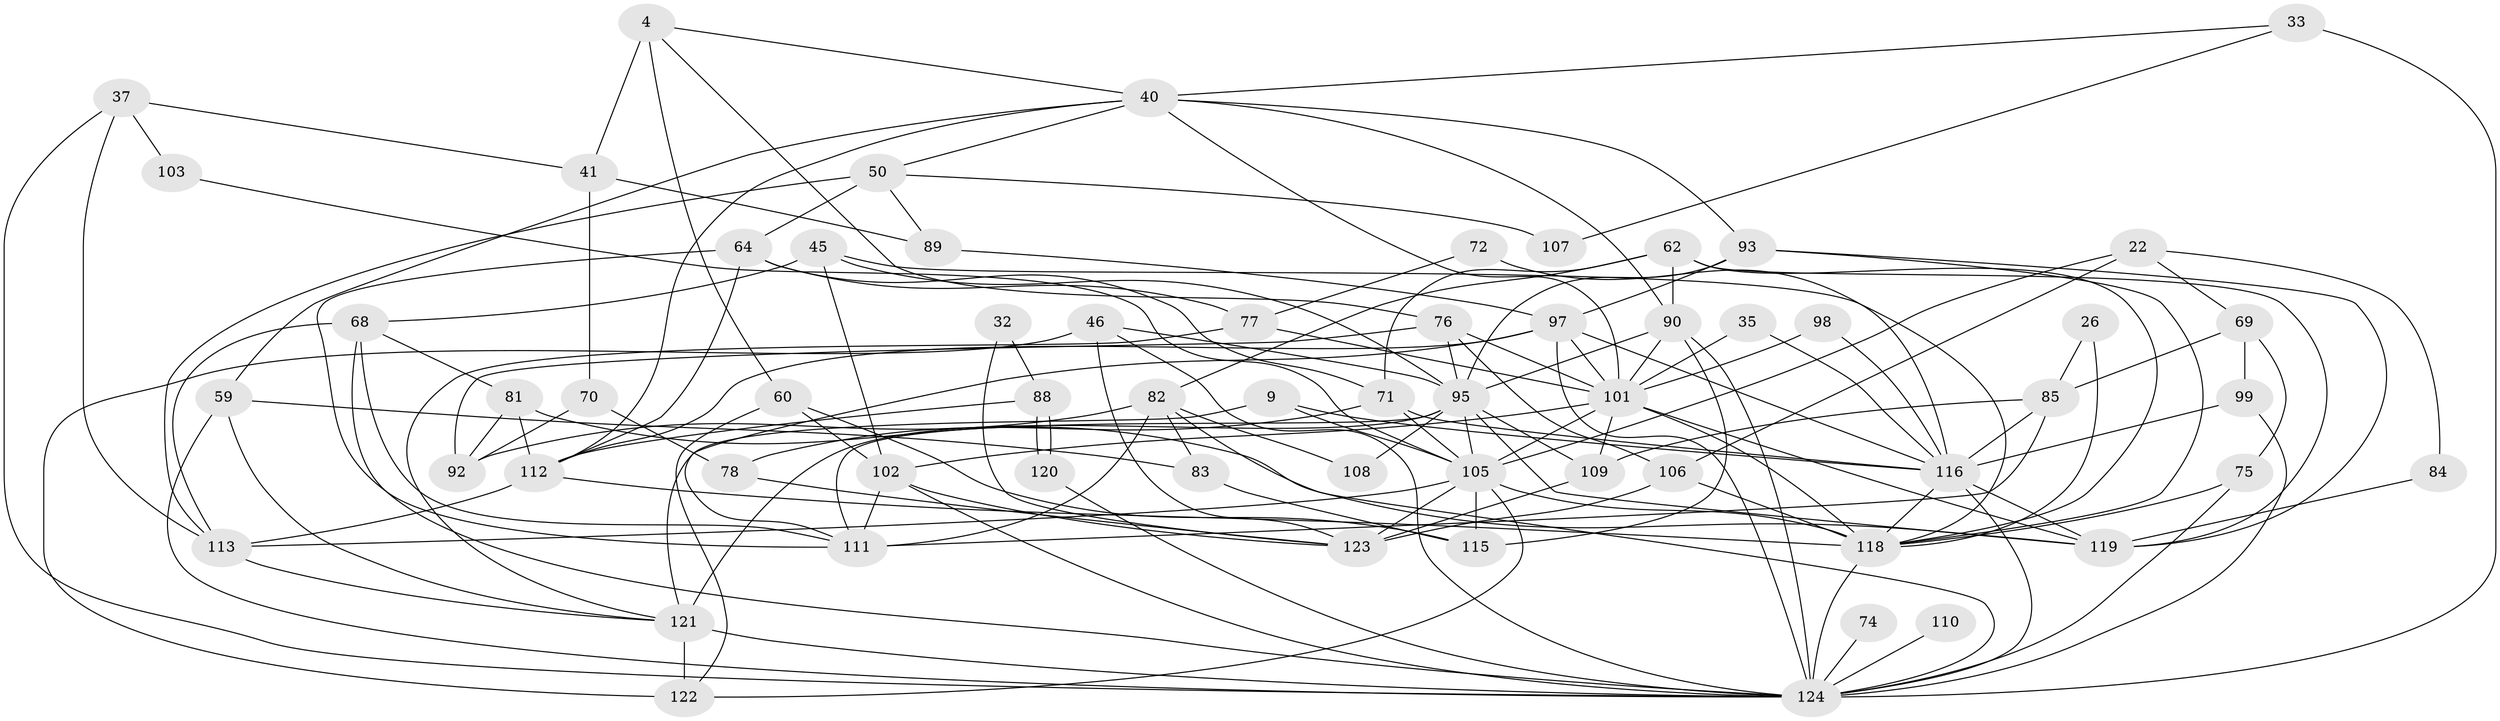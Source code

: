 // original degree distribution, {3: 0.20967741935483872, 6: 0.08870967741935484, 5: 0.1774193548387097, 4: 0.3225806451612903, 7: 0.04032258064516129, 2: 0.1532258064516129, 9: 0.008064516129032258}
// Generated by graph-tools (version 1.1) at 2025/50/03/09/25 04:50:28]
// undirected, 62 vertices, 151 edges
graph export_dot {
graph [start="1"]
  node [color=gray90,style=filled];
  4 [super="+1"];
  9;
  22;
  26;
  32;
  33;
  35;
  37;
  40 [super="+5+3"];
  41;
  45 [super="+21"];
  46;
  50 [super="+49"];
  59 [super="+51"];
  60;
  62;
  64 [super="+42"];
  68 [super="+24+10"];
  69 [super="+53"];
  70;
  71 [super="+31"];
  72;
  74;
  75;
  76;
  77;
  78 [super="+43"];
  81;
  82 [super="+52"];
  83 [super="+63"];
  84;
  85;
  88;
  89;
  90 [super="+18"];
  92;
  93 [super="+29+87"];
  95 [super="+47+91+67"];
  97 [super="+73"];
  98;
  99 [super="+65"];
  101 [super="+86+12+13+94"];
  102 [super="+61"];
  103;
  105 [super="+16+104"];
  106;
  107;
  108;
  109;
  110;
  111 [super="+27"];
  112 [super="+57"];
  113 [super="+20+30"];
  115;
  116 [super="+100+54+114"];
  118 [super="+15+39+80"];
  119 [super="+14+19"];
  120;
  121 [super="+25+117"];
  122;
  123 [super="+34"];
  124 [super="+55+66+79"];
  4 -- 60;
  4 -- 41 [weight=2];
  4 -- 76;
  4 -- 40;
  9 -- 116;
  9 -- 105;
  9 -- 121;
  22 -- 106;
  22 -- 84;
  22 -- 69;
  22 -- 105;
  26 -- 85;
  26 -- 118 [weight=2];
  32 -- 88;
  32 -- 123;
  33 -- 107;
  33 -- 40;
  33 -- 124 [weight=2];
  35 -- 101;
  35 -- 116;
  37 -- 41;
  37 -- 103;
  37 -- 113;
  37 -- 124;
  40 -- 59;
  40 -- 50;
  40 -- 93 [weight=2];
  40 -- 101;
  40 -- 112 [weight=2];
  40 -- 90;
  41 -- 70;
  41 -- 89;
  45 -- 68;
  45 -- 118 [weight=2];
  45 -- 95;
  45 -- 102;
  46 -- 122;
  46 -- 95;
  46 -- 124;
  46 -- 123;
  50 -- 89;
  50 -- 113 [weight=2];
  50 -- 64;
  50 -- 107;
  59 -- 83 [weight=3];
  59 -- 121 [weight=2];
  59 -- 124 [weight=2];
  60 -- 115;
  60 -- 122;
  60 -- 102;
  62 -- 71;
  62 -- 90;
  62 -- 82;
  62 -- 119;
  62 -- 118;
  64 -- 111 [weight=2];
  64 -- 77;
  64 -- 112;
  64 -- 71;
  68 -- 81;
  68 -- 111;
  68 -- 113;
  68 -- 124;
  69 -- 85 [weight=2];
  69 -- 99;
  69 -- 75;
  70 -- 92;
  70 -- 78;
  71 -- 78;
  71 -- 116;
  71 -- 105;
  72 -- 77;
  72 -- 116;
  74 -- 124 [weight=2];
  75 -- 118;
  75 -- 124;
  76 -- 101;
  76 -- 92;
  76 -- 106;
  76 -- 95;
  77 -- 121;
  77 -- 101;
  78 -- 123;
  81 -- 112;
  81 -- 92;
  81 -- 119;
  82 -- 83;
  82 -- 111 [weight=2];
  82 -- 108;
  82 -- 92;
  82 -- 124;
  83 -- 115;
  84 -- 119;
  85 -- 109;
  85 -- 111;
  85 -- 116;
  88 -- 120;
  88 -- 120;
  88 -- 112;
  89 -- 97;
  90 -- 101;
  90 -- 95 [weight=2];
  90 -- 115;
  90 -- 124;
  93 -- 97 [weight=2];
  93 -- 119;
  93 -- 118;
  93 -- 95;
  95 -- 109;
  95 -- 108;
  95 -- 119;
  95 -- 105;
  95 -- 121 [weight=3];
  95 -- 111;
  97 -- 112 [weight=2];
  97 -- 116;
  97 -- 111;
  97 -- 101 [weight=2];
  97 -- 124 [weight=3];
  98 -- 116;
  98 -- 101;
  99 -- 124;
  99 -- 116;
  101 -- 109;
  101 -- 102;
  101 -- 105;
  101 -- 119;
  101 -- 118 [weight=2];
  102 -- 123;
  102 -- 111;
  102 -- 124;
  103 -- 105;
  105 -- 122;
  105 -- 115;
  105 -- 118 [weight=3];
  105 -- 113;
  105 -- 123;
  106 -- 123;
  106 -- 118;
  109 -- 123;
  110 -- 124 [weight=2];
  112 -- 113;
  112 -- 118 [weight=3];
  113 -- 121;
  116 -- 119;
  116 -- 118;
  116 -- 124 [weight=3];
  118 -- 124;
  120 -- 124;
  121 -- 122 [weight=2];
  121 -- 124;
}
